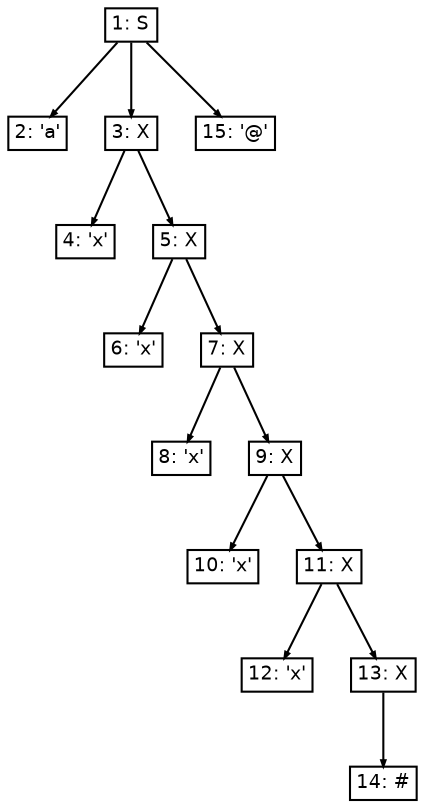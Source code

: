 digraph "RDT" {
node[fontname=Helvetica fontsize=9 shape=box height = 0 width = 0 margin= 0.04]
graph[ordering=out]
edge[arrowsize = 0.3]

"1"  [label="1: S"]
"1"->"2"
"2"  [label="2: 'a'"]
"1"->"3"
"3"  [label="3: X"]
"3"->"4"
"4"  [label="4: 'x'"]
"3"->"5"
"5"  [label="5: X"]
"5"->"6"
"6"  [label="6: 'x'"]
"5"->"7"
"7"  [label="7: X"]
"7"->"8"
"8"  [label="8: 'x'"]
"7"->"9"
"9"  [label="9: X"]
"9"->"10"
"10"  [label="10: 'x'"]
"9"->"11"
"11"  [label="11: X"]
"11"->"12"
"12"  [label="12: 'x'"]
"11"->"13"
"13"  [label="13: X"]
"13"->"14"
"14"  [label="14: #"]
"1"->"15"
"15"  [label="15: '@'"]
}